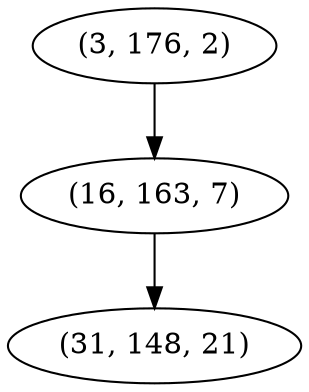 digraph tree {
    "(3, 176, 2)";
    "(16, 163, 7)";
    "(31, 148, 21)";
    "(3, 176, 2)" -> "(16, 163, 7)";
    "(16, 163, 7)" -> "(31, 148, 21)";
}
